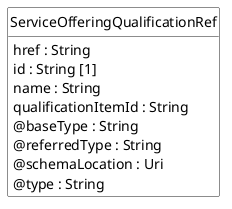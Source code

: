 @startuml
hide circle
hide methods
hide stereotype
show <<Enumeration>> stereotype
skinparam class {
   BackgroundColor<<Enumeration>> #E6F5F7
   BackgroundColor<<Ref>> #FFFFE0
   BackgroundColor<<Pivot>> #FFFFFFF
   BackgroundColor<<SimpleType>> #E2F0DA
   BackgroundColor #FCF2E3
}

class ServiceOfferingQualificationRef <<Pivot>> {
    href : String
    id : String [1]
    name : String
    qualificationItemId : String
    @baseType : String
    @referredType : String
    @schemaLocation : Uri
    @type : String
}


@enduml